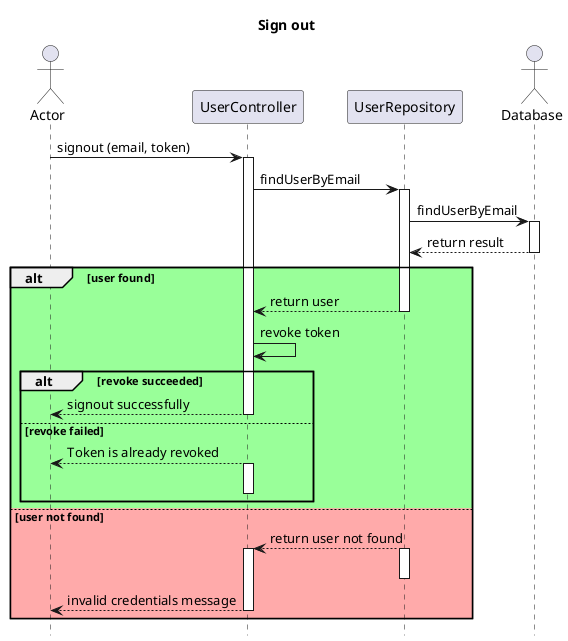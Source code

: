 @startuml Signout
hide footbox
title Sign out

actor Actor as actor
participant UserController as controller
participant UserRepository as repo
actor Database as database

actor -> controller : signout (email, token)
activate controller
controller -> repo : findUserByEmail
activate repo
repo -> database : findUserByEmail
activate database
database --> repo : return result
deactivate database

alt #99FF99 user found
repo --> controller : return user
deactivate repo
controller -> controller : revoke token
    alt revoke succeeded
    controller --> actor : signout successfully
    deactivate controller
    else revoke failed
    controller --> actor : Token is already revoked
    activate controller
    deactivate controller
    end
else #FFAAAA user not found
repo --> controller : return user not found
activate repo
deactivate repo
activate controller
controller --> actor : invalid credentials message
deactivate controller
end
@enduml